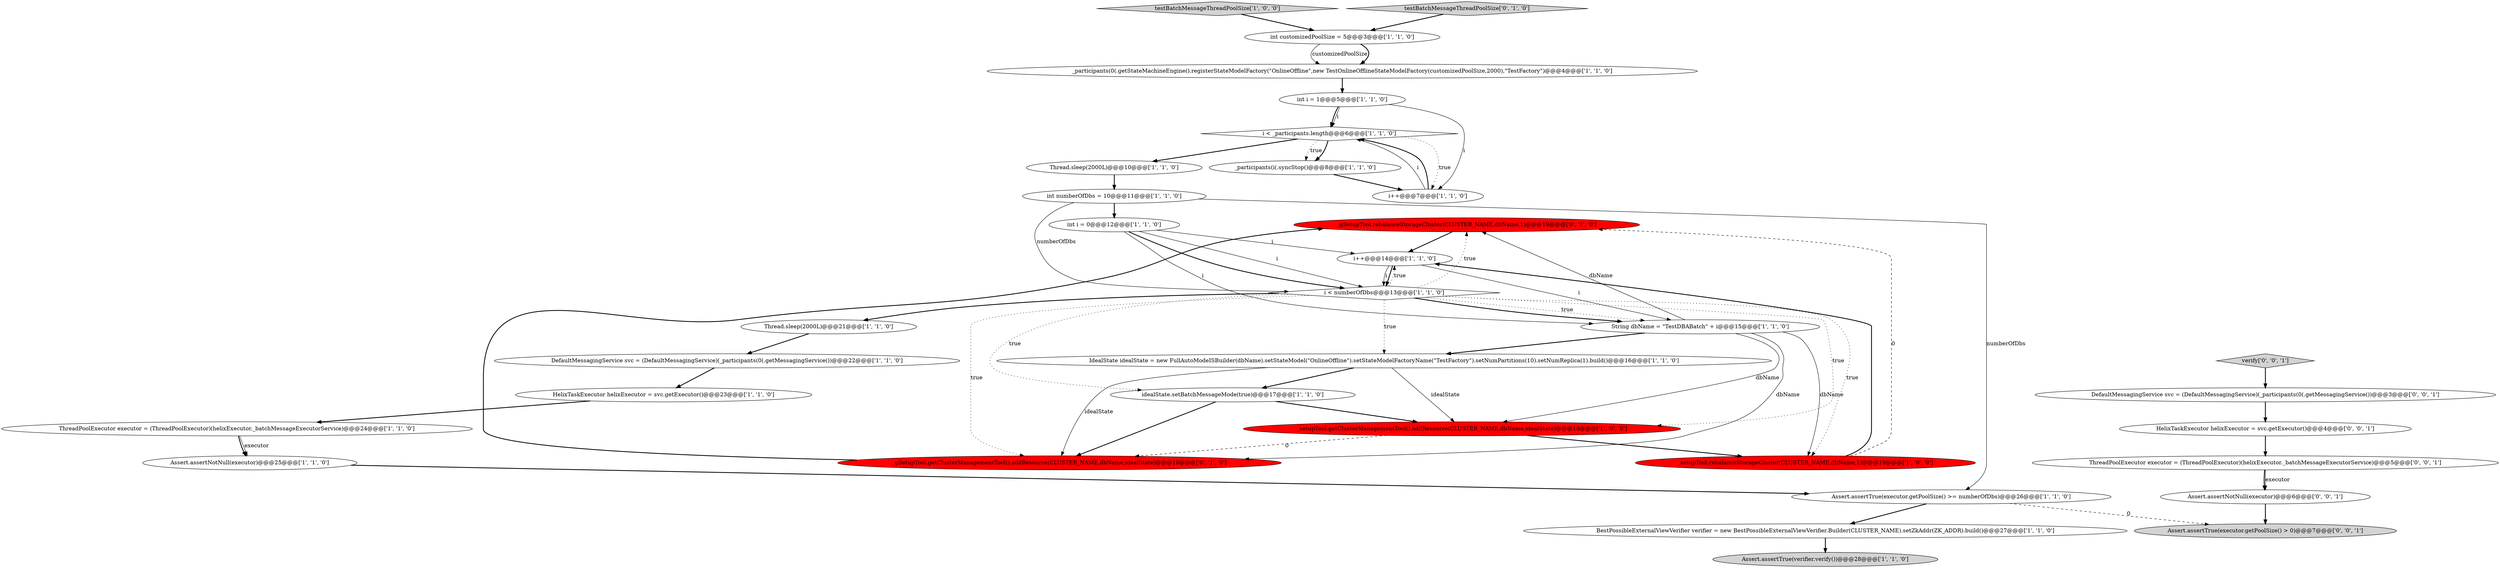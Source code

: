 digraph {
26 [style = filled, label = "_gSetupTool.rebalanceStorageCluster(CLUSTER_NAME,dbName,1)@@@19@@@['0', '1', '0']", fillcolor = red, shape = ellipse image = "AAA1AAABBB2BBB"];
13 [style = filled, label = "_participants(0(.getStateMachineEngine().registerStateModelFactory(\"OnlineOffline\",new TestOnlineOfflineStateModelFactory(customizedPoolSize,2000),\"TestFactory\")@@@4@@@['1', '1', '0']", fillcolor = white, shape = ellipse image = "AAA0AAABBB1BBB"];
33 [style = filled, label = "Assert.assertNotNull(executor)@@@6@@@['0', '0', '1']", fillcolor = white, shape = ellipse image = "AAA0AAABBB3BBB"];
30 [style = filled, label = "ThreadPoolExecutor executor = (ThreadPoolExecutor)(helixExecutor._batchMessageExecutorService)@@@5@@@['0', '0', '1']", fillcolor = white, shape = ellipse image = "AAA0AAABBB3BBB"];
4 [style = filled, label = "testBatchMessageThreadPoolSize['1', '0', '0']", fillcolor = lightgray, shape = diamond image = "AAA0AAABBB1BBB"];
19 [style = filled, label = "int customizedPoolSize = 5@@@3@@@['1', '1', '0']", fillcolor = white, shape = ellipse image = "AAA0AAABBB1BBB"];
10 [style = filled, label = "IdealState idealState = new FullAutoModeISBuilder(dbName).setStateModel(\"OnlineOffline\").setStateModelFactoryName(\"TestFactory\").setNumPartitions(10).setNumReplica(1).build()@@@16@@@['1', '1', '0']", fillcolor = white, shape = ellipse image = "AAA0AAABBB1BBB"];
31 [style = filled, label = "HelixTaskExecutor helixExecutor = svc.getExecutor()@@@4@@@['0', '0', '1']", fillcolor = white, shape = ellipse image = "AAA0AAABBB3BBB"];
21 [style = filled, label = "i < _participants.length@@@6@@@['1', '1', '0']", fillcolor = white, shape = diamond image = "AAA0AAABBB1BBB"];
22 [style = filled, label = "Thread.sleep(2000L)@@@21@@@['1', '1', '0']", fillcolor = white, shape = ellipse image = "AAA0AAABBB1BBB"];
17 [style = filled, label = "int i = 1@@@5@@@['1', '1', '0']", fillcolor = white, shape = ellipse image = "AAA0AAABBB1BBB"];
25 [style = filled, label = "_gSetupTool.getClusterManagementTool().addResource(CLUSTER_NAME,dbName,idealState)@@@18@@@['0', '1', '0']", fillcolor = red, shape = ellipse image = "AAA1AAABBB2BBB"];
28 [style = filled, label = "verify['0', '0', '1']", fillcolor = lightgray, shape = diamond image = "AAA0AAABBB3BBB"];
12 [style = filled, label = "_participants(i(.syncStop()@@@8@@@['1', '1', '0']", fillcolor = white, shape = ellipse image = "AAA0AAABBB1BBB"];
20 [style = filled, label = "String dbName = \"TestDBABatch\" + i@@@15@@@['1', '1', '0']", fillcolor = white, shape = ellipse image = "AAA0AAABBB1BBB"];
18 [style = filled, label = "idealState.setBatchMessageMode(true)@@@17@@@['1', '1', '0']", fillcolor = white, shape = ellipse image = "AAA0AAABBB1BBB"];
0 [style = filled, label = "Assert.assertNotNull(executor)@@@25@@@['1', '1', '0']", fillcolor = white, shape = ellipse image = "AAA0AAABBB1BBB"];
14 [style = filled, label = "i++@@@7@@@['1', '1', '0']", fillcolor = white, shape = ellipse image = "AAA0AAABBB1BBB"];
23 [style = filled, label = "_setupTool.rebalanceStorageCluster(CLUSTER_NAME,dbName,1)@@@19@@@['1', '0', '0']", fillcolor = red, shape = ellipse image = "AAA1AAABBB1BBB"];
1 [style = filled, label = "DefaultMessagingService svc = (DefaultMessagingService)(_participants(0(.getMessagingService())@@@22@@@['1', '1', '0']", fillcolor = white, shape = ellipse image = "AAA0AAABBB1BBB"];
5 [style = filled, label = "int numberOfDbs = 10@@@11@@@['1', '1', '0']", fillcolor = white, shape = ellipse image = "AAA0AAABBB1BBB"];
3 [style = filled, label = "int i = 0@@@12@@@['1', '1', '0']", fillcolor = white, shape = ellipse image = "AAA0AAABBB1BBB"];
6 [style = filled, label = "_setupTool.getClusterManagementTool().addResource(CLUSTER_NAME,dbName,idealState)@@@18@@@['1', '0', '0']", fillcolor = red, shape = ellipse image = "AAA1AAABBB1BBB"];
15 [style = filled, label = "Thread.sleep(2000L)@@@10@@@['1', '1', '0']", fillcolor = white, shape = ellipse image = "AAA0AAABBB1BBB"];
32 [style = filled, label = "DefaultMessagingService svc = (DefaultMessagingService)(_participants(0(.getMessagingService())@@@3@@@['0', '0', '1']", fillcolor = white, shape = ellipse image = "AAA0AAABBB3BBB"];
11 [style = filled, label = "Assert.assertTrue(verifier.verify())@@@28@@@['1', '1', '0']", fillcolor = lightgray, shape = ellipse image = "AAA0AAABBB1BBB"];
7 [style = filled, label = "ThreadPoolExecutor executor = (ThreadPoolExecutor)(helixExecutor._batchMessageExecutorService)@@@24@@@['1', '1', '0']", fillcolor = white, shape = ellipse image = "AAA0AAABBB1BBB"];
16 [style = filled, label = "Assert.assertTrue(executor.getPoolSize() >= numberOfDbs)@@@26@@@['1', '1', '0']", fillcolor = white, shape = ellipse image = "AAA0AAABBB1BBB"];
24 [style = filled, label = "HelixTaskExecutor helixExecutor = svc.getExecutor()@@@23@@@['1', '1', '0']", fillcolor = white, shape = ellipse image = "AAA0AAABBB1BBB"];
2 [style = filled, label = "i < numberOfDbs@@@13@@@['1', '1', '0']", fillcolor = white, shape = diamond image = "AAA0AAABBB1BBB"];
9 [style = filled, label = "i++@@@14@@@['1', '1', '0']", fillcolor = white, shape = ellipse image = "AAA0AAABBB1BBB"];
8 [style = filled, label = "BestPossibleExternalViewVerifier verifier = new BestPossibleExternalViewVerifier.Builder(CLUSTER_NAME).setZkAddr(ZK_ADDR).build()@@@27@@@['1', '1', '0']", fillcolor = white, shape = ellipse image = "AAA0AAABBB1BBB"];
29 [style = filled, label = "Assert.assertTrue(executor.getPoolSize() > 0)@@@7@@@['0', '0', '1']", fillcolor = lightgray, shape = ellipse image = "AAA0AAABBB3BBB"];
27 [style = filled, label = "testBatchMessageThreadPoolSize['0', '1', '0']", fillcolor = lightgray, shape = diamond image = "AAA0AAABBB2BBB"];
2->20 [style = dotted, label="true"];
5->3 [style = bold, label=""];
10->18 [style = bold, label=""];
21->12 [style = dotted, label="true"];
3->2 [style = solid, label="i"];
0->16 [style = bold, label=""];
20->23 [style = solid, label="dbName"];
2->20 [style = bold, label=""];
30->33 [style = bold, label=""];
7->0 [style = solid, label="executor"];
16->8 [style = bold, label=""];
9->2 [style = bold, label=""];
6->23 [style = bold, label=""];
21->15 [style = bold, label=""];
4->19 [style = bold, label=""];
30->33 [style = solid, label="executor"];
9->2 [style = solid, label="i"];
20->25 [style = solid, label="dbName"];
19->13 [style = solid, label="customizedPoolSize"];
26->9 [style = bold, label=""];
10->25 [style = solid, label="idealState"];
2->23 [style = dotted, label="true"];
7->0 [style = bold, label=""];
17->14 [style = solid, label="i"];
20->26 [style = solid, label="dbName"];
23->26 [style = dashed, label="0"];
2->18 [style = dotted, label="true"];
17->21 [style = solid, label="i"];
15->5 [style = bold, label=""];
28->32 [style = bold, label=""];
20->10 [style = bold, label=""];
21->12 [style = bold, label=""];
33->29 [style = bold, label=""];
2->25 [style = dotted, label="true"];
10->6 [style = solid, label="idealState"];
13->17 [style = bold, label=""];
3->9 [style = solid, label="i"];
2->9 [style = dotted, label="true"];
19->13 [style = bold, label=""];
3->2 [style = bold, label=""];
6->25 [style = dashed, label="0"];
18->6 [style = bold, label=""];
2->6 [style = dotted, label="true"];
1->24 [style = bold, label=""];
25->26 [style = bold, label=""];
31->30 [style = bold, label=""];
12->14 [style = bold, label=""];
3->20 [style = solid, label="i"];
18->25 [style = bold, label=""];
14->21 [style = solid, label="i"];
21->14 [style = dotted, label="true"];
16->29 [style = dashed, label="0"];
2->26 [style = dotted, label="true"];
9->20 [style = solid, label="i"];
27->19 [style = bold, label=""];
22->1 [style = bold, label=""];
5->16 [style = solid, label="numberOfDbs"];
2->22 [style = bold, label=""];
5->2 [style = solid, label="numberOfDbs"];
20->6 [style = solid, label="dbName"];
24->7 [style = bold, label=""];
23->9 [style = bold, label=""];
8->11 [style = bold, label=""];
17->21 [style = bold, label=""];
32->31 [style = bold, label=""];
14->21 [style = bold, label=""];
2->10 [style = dotted, label="true"];
}

